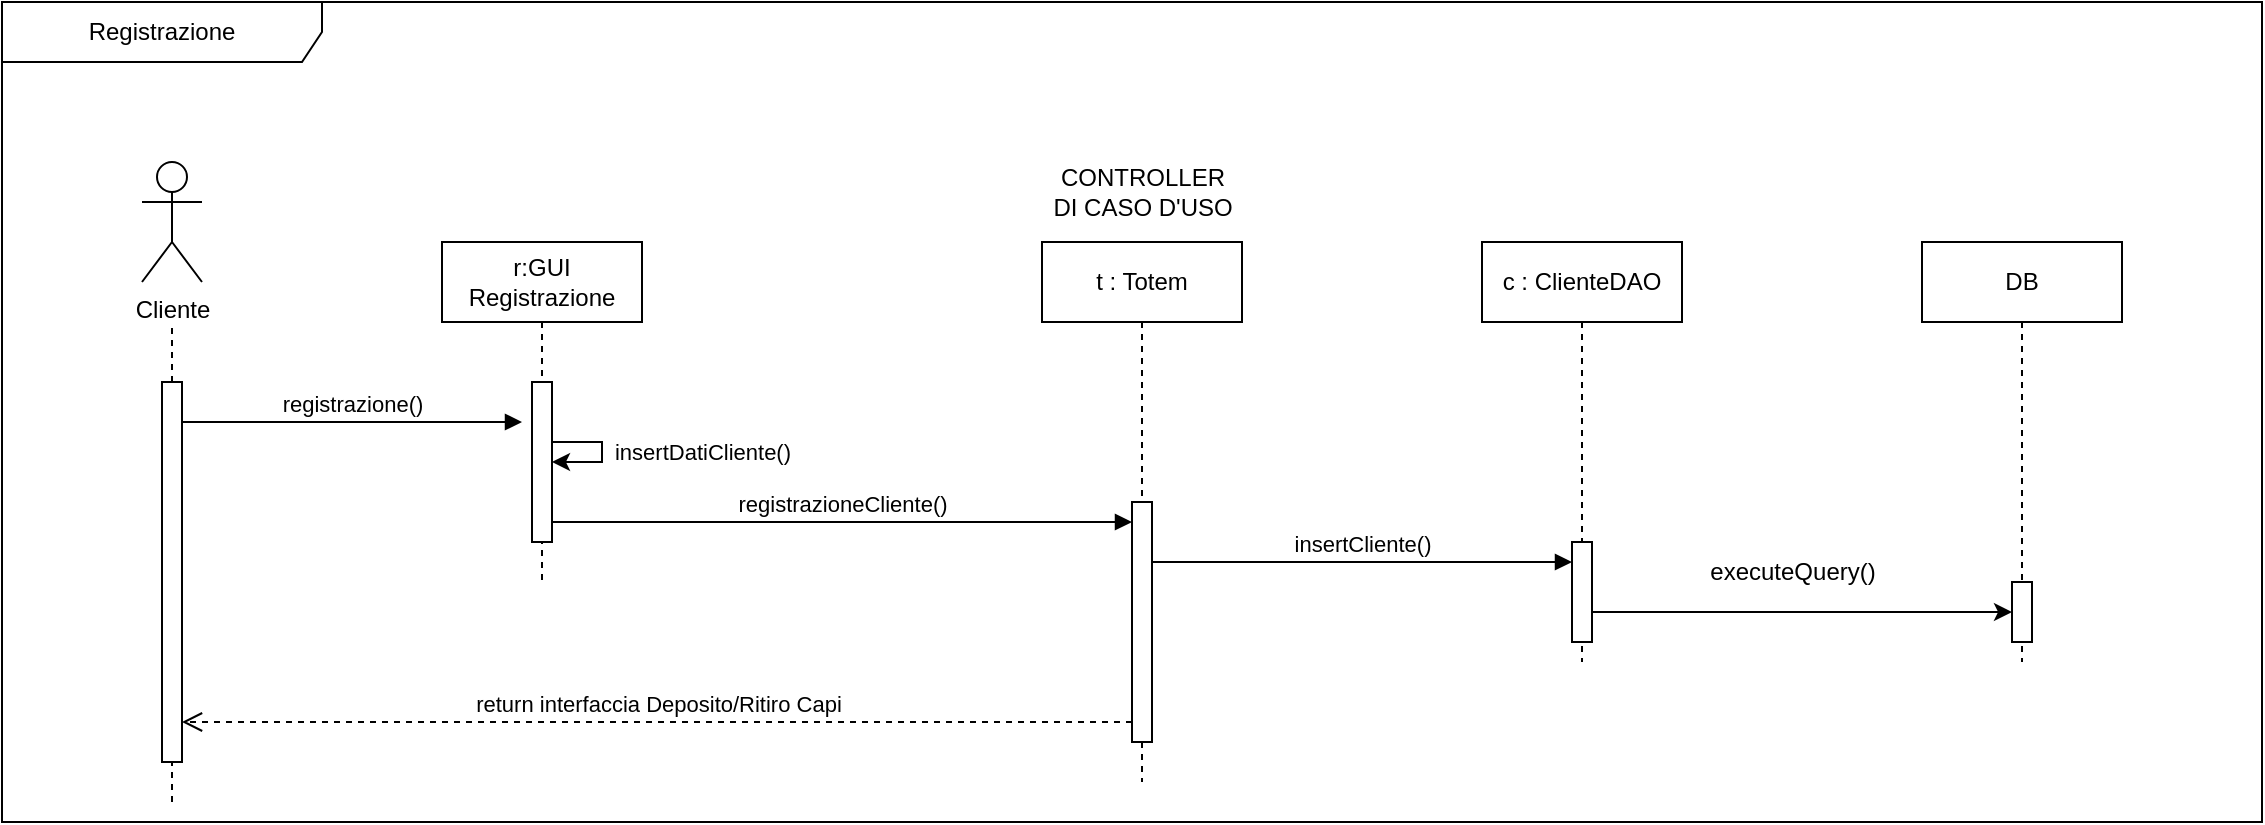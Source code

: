 <mxfile version="26.0.11">
  <diagram name="Page-1" id="2YBvvXClWsGukQMizWep">
    <mxGraphModel grid="1" page="1" gridSize="10" guides="1" tooltips="1" connect="1" arrows="1" fold="1" pageScale="1" pageWidth="850" pageHeight="1100" math="0" shadow="0">
      <root>
        <mxCell id="0" />
        <mxCell id="1" parent="0" />
        <mxCell id="aM9ryv3xv72pqoxQDRHE-1" value="r:GUI Registrazione" style="shape=umlLifeline;perimeter=lifelinePerimeter;whiteSpace=wrap;html=1;container=0;dropTarget=0;collapsible=0;recursiveResize=0;outlineConnect=0;portConstraint=eastwest;newEdgeStyle={&quot;edgeStyle&quot;:&quot;elbowEdgeStyle&quot;,&quot;elbow&quot;:&quot;vertical&quot;,&quot;curved&quot;:0,&quot;rounded&quot;:0};" vertex="1" parent="1">
          <mxGeometry x="380" y="360" width="100" height="170" as="geometry" />
        </mxCell>
        <mxCell id="aM9ryv3xv72pqoxQDRHE-2" value="" style="html=1;points=[];perimeter=orthogonalPerimeter;outlineConnect=0;targetShapes=umlLifeline;portConstraint=eastwest;newEdgeStyle={&quot;edgeStyle&quot;:&quot;elbowEdgeStyle&quot;,&quot;elbow&quot;:&quot;vertical&quot;,&quot;curved&quot;:0,&quot;rounded&quot;:0};" vertex="1" parent="aM9ryv3xv72pqoxQDRHE-1">
          <mxGeometry x="45" y="70" width="10" height="80" as="geometry" />
        </mxCell>
        <mxCell id="2pP-23RefEe6wGgIDqWj-30" value="" style="endArrow=classic;html=1;rounded=0;" edge="1" parent="aM9ryv3xv72pqoxQDRHE-1" source="aM9ryv3xv72pqoxQDRHE-2" target="aM9ryv3xv72pqoxQDRHE-2">
          <mxGeometry width="50" height="50" relative="1" as="geometry">
            <mxPoint x="50.024" y="90.0" as="sourcePoint" />
            <mxPoint x="60" y="110" as="targetPoint" />
            <Array as="points">
              <mxPoint x="80" y="100" />
              <mxPoint x="80" y="110" />
            </Array>
          </mxGeometry>
        </mxCell>
        <mxCell id="2pP-23RefEe6wGgIDqWj-32" value="insertDatiCliente()" style="edgeLabel;html=1;align=center;verticalAlign=middle;resizable=0;points=[];" connectable="0" vertex="1" parent="2pP-23RefEe6wGgIDqWj-30">
          <mxGeometry x="-0.023" y="-1" relative="1" as="geometry">
            <mxPoint x="51" as="offset" />
          </mxGeometry>
        </mxCell>
        <mxCell id="aM9ryv3xv72pqoxQDRHE-5" value="t : Totem" style="shape=umlLifeline;perimeter=lifelinePerimeter;whiteSpace=wrap;html=1;container=0;dropTarget=0;collapsible=0;recursiveResize=0;outlineConnect=0;portConstraint=eastwest;newEdgeStyle={&quot;edgeStyle&quot;:&quot;elbowEdgeStyle&quot;,&quot;elbow&quot;:&quot;vertical&quot;,&quot;curved&quot;:0,&quot;rounded&quot;:0};" vertex="1" parent="1">
          <mxGeometry x="680" y="360" width="100" height="270" as="geometry" />
        </mxCell>
        <mxCell id="aM9ryv3xv72pqoxQDRHE-6" value="" style="html=1;points=[];perimeter=orthogonalPerimeter;outlineConnect=0;targetShapes=umlLifeline;portConstraint=eastwest;newEdgeStyle={&quot;edgeStyle&quot;:&quot;elbowEdgeStyle&quot;,&quot;elbow&quot;:&quot;vertical&quot;,&quot;curved&quot;:0,&quot;rounded&quot;:0};" vertex="1" parent="aM9ryv3xv72pqoxQDRHE-5">
          <mxGeometry x="45" y="130" width="10" height="120" as="geometry" />
        </mxCell>
        <mxCell id="aM9ryv3xv72pqoxQDRHE-7" value="registrazioneCliente()" style="html=1;verticalAlign=bottom;endArrow=block;edgeStyle=elbowEdgeStyle;elbow=vertical;curved=0;rounded=0;" edge="1" parent="1" source="aM9ryv3xv72pqoxQDRHE-2" target="aM9ryv3xv72pqoxQDRHE-6">
          <mxGeometry relative="1" as="geometry">
            <mxPoint x="570" y="440" as="sourcePoint" />
            <Array as="points">
              <mxPoint x="680" y="500" />
              <mxPoint x="720" y="530" />
              <mxPoint x="640" y="440" />
            </Array>
          </mxGeometry>
        </mxCell>
        <mxCell id="aM9ryv3xv72pqoxQDRHE-8" value="return interfaccia Deposito/Ritiro Capi" style="html=1;verticalAlign=bottom;endArrow=open;dashed=1;endSize=8;edgeStyle=elbowEdgeStyle;elbow=vertical;curved=0;rounded=0;" edge="1" parent="1" source="aM9ryv3xv72pqoxQDRHE-6" target="2pP-23RefEe6wGgIDqWj-17">
          <mxGeometry relative="1" as="geometry">
            <mxPoint x="655" y="525" as="targetPoint" />
            <Array as="points">
              <mxPoint x="650" y="600" />
            </Array>
          </mxGeometry>
        </mxCell>
        <mxCell id="2pP-23RefEe6wGgIDqWj-1" value="Registrazione" style="shape=umlFrame;whiteSpace=wrap;html=1;pointerEvents=0;recursiveResize=0;container=0;collapsible=0;width=160;" vertex="1" parent="1">
          <mxGeometry x="160" y="240" width="1130" height="410" as="geometry" />
        </mxCell>
        <mxCell id="2pP-23RefEe6wGgIDqWj-15" value="Cliente" style="shape=umlActor;verticalLabelPosition=bottom;verticalAlign=top;html=1;outlineConnect=0;" vertex="1" parent="1">
          <mxGeometry x="230" y="320" width="30" height="60" as="geometry" />
        </mxCell>
        <mxCell id="2pP-23RefEe6wGgIDqWj-16" value="" style="endArrow=none;dashed=1;html=1;rounded=0;" edge="1" parent="1" source="2pP-23RefEe6wGgIDqWj-17">
          <mxGeometry width="50" height="50" relative="1" as="geometry">
            <mxPoint x="244.72" y="660" as="sourcePoint" />
            <mxPoint x="245" y="400" as="targetPoint" />
          </mxGeometry>
        </mxCell>
        <mxCell id="2pP-23RefEe6wGgIDqWj-19" value="" style="endArrow=none;dashed=1;html=1;rounded=0;" edge="1" parent="1" target="2pP-23RefEe6wGgIDqWj-17">
          <mxGeometry width="50" height="50" relative="1" as="geometry">
            <mxPoint x="245" y="640" as="sourcePoint" />
            <mxPoint x="244.72" y="410" as="targetPoint" />
          </mxGeometry>
        </mxCell>
        <mxCell id="2pP-23RefEe6wGgIDqWj-17" value="" style="html=1;points=[];perimeter=orthogonalPerimeter;outlineConnect=0;targetShapes=umlLifeline;portConstraint=eastwest;newEdgeStyle={&quot;edgeStyle&quot;:&quot;elbowEdgeStyle&quot;,&quot;elbow&quot;:&quot;vertical&quot;,&quot;curved&quot;:0,&quot;rounded&quot;:0};" vertex="1" parent="1">
          <mxGeometry x="240" y="430" width="10" height="190" as="geometry" />
        </mxCell>
        <mxCell id="2pP-23RefEe6wGgIDqWj-21" value="registrazione()" style="html=1;verticalAlign=bottom;endArrow=block;edgeStyle=elbowEdgeStyle;elbow=vertical;curved=0;rounded=0;" edge="1" parent="1">
          <mxGeometry x="-0.004" relative="1" as="geometry">
            <mxPoint x="250" y="450" as="sourcePoint" />
            <Array as="points">
              <mxPoint x="335" y="450" />
            </Array>
            <mxPoint x="420" y="450" as="targetPoint" />
            <mxPoint as="offset" />
          </mxGeometry>
        </mxCell>
        <mxCell id="2pP-23RefEe6wGgIDqWj-35" value="insertCliente()" style="html=1;verticalAlign=bottom;endArrow=block;edgeStyle=elbowEdgeStyle;elbow=vertical;curved=0;rounded=0;" edge="1" parent="1" source="aM9ryv3xv72pqoxQDRHE-6" target="2pP-23RefEe6wGgIDqWj-41">
          <mxGeometry x="-0.002" relative="1" as="geometry">
            <mxPoint x="740" y="525" as="sourcePoint" />
            <Array as="points">
              <mxPoint x="930" y="520" />
              <mxPoint x="1015" y="554.58" />
              <mxPoint x="935" y="464.58" />
            </Array>
            <mxPoint x="940" y="520" as="targetPoint" />
            <mxPoint as="offset" />
          </mxGeometry>
        </mxCell>
        <mxCell id="2pP-23RefEe6wGgIDqWj-39" value="CONTROLLER&lt;br&gt;DI CASO D&#39;USO" style="text;html=1;align=center;verticalAlign=middle;resizable=0;points=[];autosize=1;strokeColor=none;fillColor=none;" vertex="1" parent="1">
          <mxGeometry x="675" y="315" width="110" height="40" as="geometry" />
        </mxCell>
        <mxCell id="2pP-23RefEe6wGgIDqWj-33" value="DB" style="shape=umlLifeline;perimeter=lifelinePerimeter;whiteSpace=wrap;html=1;container=0;dropTarget=0;collapsible=0;recursiveResize=0;outlineConnect=0;portConstraint=eastwest;newEdgeStyle={&quot;edgeStyle&quot;:&quot;elbowEdgeStyle&quot;,&quot;elbow&quot;:&quot;vertical&quot;,&quot;curved&quot;:0,&quot;rounded&quot;:0};" vertex="1" parent="1">
          <mxGeometry x="1120" y="360" width="100" height="210" as="geometry" />
        </mxCell>
        <mxCell id="2pP-23RefEe6wGgIDqWj-34" value="" style="html=1;points=[];perimeter=orthogonalPerimeter;outlineConnect=0;targetShapes=umlLifeline;portConstraint=eastwest;newEdgeStyle={&quot;edgeStyle&quot;:&quot;elbowEdgeStyle&quot;,&quot;elbow&quot;:&quot;vertical&quot;,&quot;curved&quot;:0,&quot;rounded&quot;:0};" vertex="1" parent="2pP-23RefEe6wGgIDqWj-33">
          <mxGeometry x="45" y="170" width="10" height="30" as="geometry" />
        </mxCell>
        <mxCell id="2pP-23RefEe6wGgIDqWj-40" value="c : ClienteDAO" style="shape=umlLifeline;perimeter=lifelinePerimeter;whiteSpace=wrap;html=1;container=0;dropTarget=0;collapsible=0;recursiveResize=0;outlineConnect=0;portConstraint=eastwest;newEdgeStyle={&quot;edgeStyle&quot;:&quot;elbowEdgeStyle&quot;,&quot;elbow&quot;:&quot;vertical&quot;,&quot;curved&quot;:0,&quot;rounded&quot;:0};" vertex="1" parent="1">
          <mxGeometry x="900" y="360" width="100" height="210" as="geometry" />
        </mxCell>
        <mxCell id="2pP-23RefEe6wGgIDqWj-41" value="" style="html=1;points=[];perimeter=orthogonalPerimeter;outlineConnect=0;targetShapes=umlLifeline;portConstraint=eastwest;newEdgeStyle={&quot;edgeStyle&quot;:&quot;elbowEdgeStyle&quot;,&quot;elbow&quot;:&quot;vertical&quot;,&quot;curved&quot;:0,&quot;rounded&quot;:0};" vertex="1" parent="2pP-23RefEe6wGgIDqWj-40">
          <mxGeometry x="45" y="150" width="10" height="50" as="geometry" />
        </mxCell>
        <mxCell id="2pP-23RefEe6wGgIDqWj-42" style="edgeStyle=elbowEdgeStyle;rounded=0;orthogonalLoop=1;jettySize=auto;html=1;elbow=vertical;curved=0;" edge="1" parent="1" source="2pP-23RefEe6wGgIDqWj-41" target="2pP-23RefEe6wGgIDqWj-34">
          <mxGeometry relative="1" as="geometry">
            <mxPoint x="1160" y="540" as="targetPoint" />
          </mxGeometry>
        </mxCell>
        <mxCell id="2pP-23RefEe6wGgIDqWj-43" value="executeQuery()" style="text;html=1;align=center;verticalAlign=middle;resizable=0;points=[];autosize=1;strokeColor=none;fillColor=none;" vertex="1" parent="1">
          <mxGeometry x="1000" y="510" width="110" height="30" as="geometry" />
        </mxCell>
      </root>
    </mxGraphModel>
  </diagram>
</mxfile>
